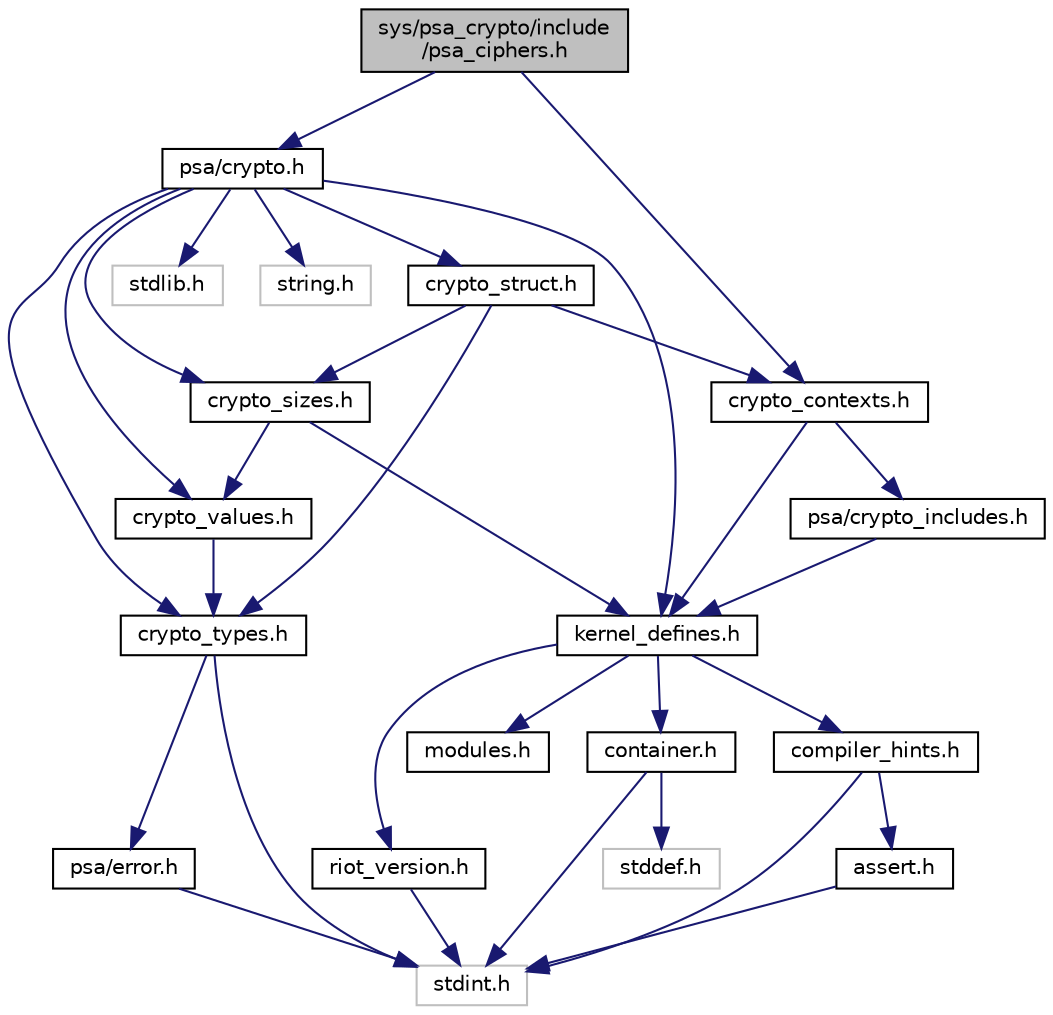 digraph "sys/psa_crypto/include/psa_ciphers.h"
{
 // LATEX_PDF_SIZE
  edge [fontname="Helvetica",fontsize="10",labelfontname="Helvetica",labelfontsize="10"];
  node [fontname="Helvetica",fontsize="10",shape=record];
  Node1 [label="sys/psa_crypto/include\l/psa_ciphers.h",height=0.2,width=0.4,color="black", fillcolor="grey75", style="filled", fontcolor="black",tooltip="Function declarations for low level wrapper functions for cipher operations."];
  Node1 -> Node2 [color="midnightblue",fontsize="10",style="solid",fontname="Helvetica"];
  Node2 [label="psa/crypto.h",height=0.2,width=0.4,color="black", fillcolor="white", style="filled",URL="$crypto_8h.html",tooltip="Function declarations for PSA Crypto."];
  Node2 -> Node3 [color="midnightblue",fontsize="10",style="solid",fontname="Helvetica"];
  Node3 [label="stdlib.h",height=0.2,width=0.4,color="grey75", fillcolor="white", style="filled",tooltip=" "];
  Node2 -> Node4 [color="midnightblue",fontsize="10",style="solid",fontname="Helvetica"];
  Node4 [label="string.h",height=0.2,width=0.4,color="grey75", fillcolor="white", style="filled",tooltip=" "];
  Node2 -> Node5 [color="midnightblue",fontsize="10",style="solid",fontname="Helvetica"];
  Node5 [label="kernel_defines.h",height=0.2,width=0.4,color="black", fillcolor="white", style="filled",URL="$kernel__defines_8h.html",tooltip="Common macros and compiler attributes/pragmas configuration."];
  Node5 -> Node6 [color="midnightblue",fontsize="10",style="solid",fontname="Helvetica"];
  Node6 [label="modules.h",height=0.2,width=0.4,color="black", fillcolor="white", style="filled",URL="$modules_8h.html",tooltip="Common macros and compiler attributes/pragmas configuration."];
  Node5 -> Node7 [color="midnightblue",fontsize="10",style="solid",fontname="Helvetica"];
  Node7 [label="riot_version.h",height=0.2,width=0.4,color="black", fillcolor="white", style="filled",URL="$riot__version_8h.html",tooltip="Common macros and compiler attributes/pragmas configuration."];
  Node7 -> Node8 [color="midnightblue",fontsize="10",style="solid",fontname="Helvetica"];
  Node8 [label="stdint.h",height=0.2,width=0.4,color="grey75", fillcolor="white", style="filled",tooltip=" "];
  Node5 -> Node9 [color="midnightblue",fontsize="10",style="solid",fontname="Helvetica"];
  Node9 [label="compiler_hints.h",height=0.2,width=0.4,color="black", fillcolor="white", style="filled",URL="$compiler__hints_8h.html",tooltip="Common macros and compiler attributes/pragmas configuration."];
  Node9 -> Node10 [color="midnightblue",fontsize="10",style="solid",fontname="Helvetica"];
  Node10 [label="assert.h",height=0.2,width=0.4,color="black", fillcolor="white", style="filled",URL="$assert_8h.html",tooltip="POSIX.1-2008 compliant version of the assert macro."];
  Node10 -> Node8 [color="midnightblue",fontsize="10",style="solid",fontname="Helvetica"];
  Node9 -> Node8 [color="midnightblue",fontsize="10",style="solid",fontname="Helvetica"];
  Node5 -> Node11 [color="midnightblue",fontsize="10",style="solid",fontname="Helvetica"];
  Node11 [label="container.h",height=0.2,width=0.4,color="black", fillcolor="white", style="filled",URL="$container_8h.html",tooltip="Common macros and compiler attributes/pragmas configuration."];
  Node11 -> Node12 [color="midnightblue",fontsize="10",style="solid",fontname="Helvetica"];
  Node12 [label="stddef.h",height=0.2,width=0.4,color="grey75", fillcolor="white", style="filled",tooltip=" "];
  Node11 -> Node8 [color="midnightblue",fontsize="10",style="solid",fontname="Helvetica"];
  Node2 -> Node13 [color="midnightblue",fontsize="10",style="solid",fontname="Helvetica"];
  Node13 [label="crypto_sizes.h",height=0.2,width=0.4,color="black", fillcolor="white", style="filled",URL="$crypto__sizes_8h.html",tooltip="Size definitions for PSA Crypto."];
  Node13 -> Node5 [color="midnightblue",fontsize="10",style="solid",fontname="Helvetica"];
  Node13 -> Node14 [color="midnightblue",fontsize="10",style="solid",fontname="Helvetica"];
  Node14 [label="crypto_values.h",height=0.2,width=0.4,color="black", fillcolor="white", style="filled",URL="$crypto__values_8h.html",tooltip="Value definitions for PSA Crypto."];
  Node14 -> Node15 [color="midnightblue",fontsize="10",style="solid",fontname="Helvetica"];
  Node15 [label="crypto_types.h",height=0.2,width=0.4,color="black", fillcolor="white", style="filled",URL="$crypto__types_8h.html",tooltip="Type definitions for PSA Crypto."];
  Node15 -> Node8 [color="midnightblue",fontsize="10",style="solid",fontname="Helvetica"];
  Node15 -> Node16 [color="midnightblue",fontsize="10",style="solid",fontname="Helvetica"];
  Node16 [label="psa/error.h",height=0.2,width=0.4,color="black", fillcolor="white", style="filled",URL="$psa__crypto_2psa_2error_8h.html",tooltip="Error definitions for the PSA Crypto API."];
  Node16 -> Node8 [color="midnightblue",fontsize="10",style="solid",fontname="Helvetica"];
  Node2 -> Node17 [color="midnightblue",fontsize="10",style="solid",fontname="Helvetica"];
  Node17 [label="crypto_struct.h",height=0.2,width=0.4,color="black", fillcolor="white", style="filled",URL="$crypto__struct_8h.html",tooltip="Structure definitions for PSA Crypto."];
  Node17 -> Node15 [color="midnightblue",fontsize="10",style="solid",fontname="Helvetica"];
  Node17 -> Node13 [color="midnightblue",fontsize="10",style="solid",fontname="Helvetica"];
  Node17 -> Node18 [color="midnightblue",fontsize="10",style="solid",fontname="Helvetica"];
  Node18 [label="crypto_contexts.h",height=0.2,width=0.4,color="black", fillcolor="white", style="filled",URL="$crypto__contexts_8h.html",tooltip="Context definitions for PSA Crypto."];
  Node18 -> Node5 [color="midnightblue",fontsize="10",style="solid",fontname="Helvetica"];
  Node18 -> Node19 [color="midnightblue",fontsize="10",style="solid",fontname="Helvetica"];
  Node19 [label="psa/crypto_includes.h",height=0.2,width=0.4,color="black", fillcolor="white", style="filled",URL="$crypto__includes_8h_source.html",tooltip=" "];
  Node19 -> Node5 [color="midnightblue",fontsize="10",style="solid",fontname="Helvetica"];
  Node2 -> Node14 [color="midnightblue",fontsize="10",style="solid",fontname="Helvetica"];
  Node2 -> Node15 [color="midnightblue",fontsize="10",style="solid",fontname="Helvetica"];
  Node1 -> Node18 [color="midnightblue",fontsize="10",style="solid",fontname="Helvetica"];
}

